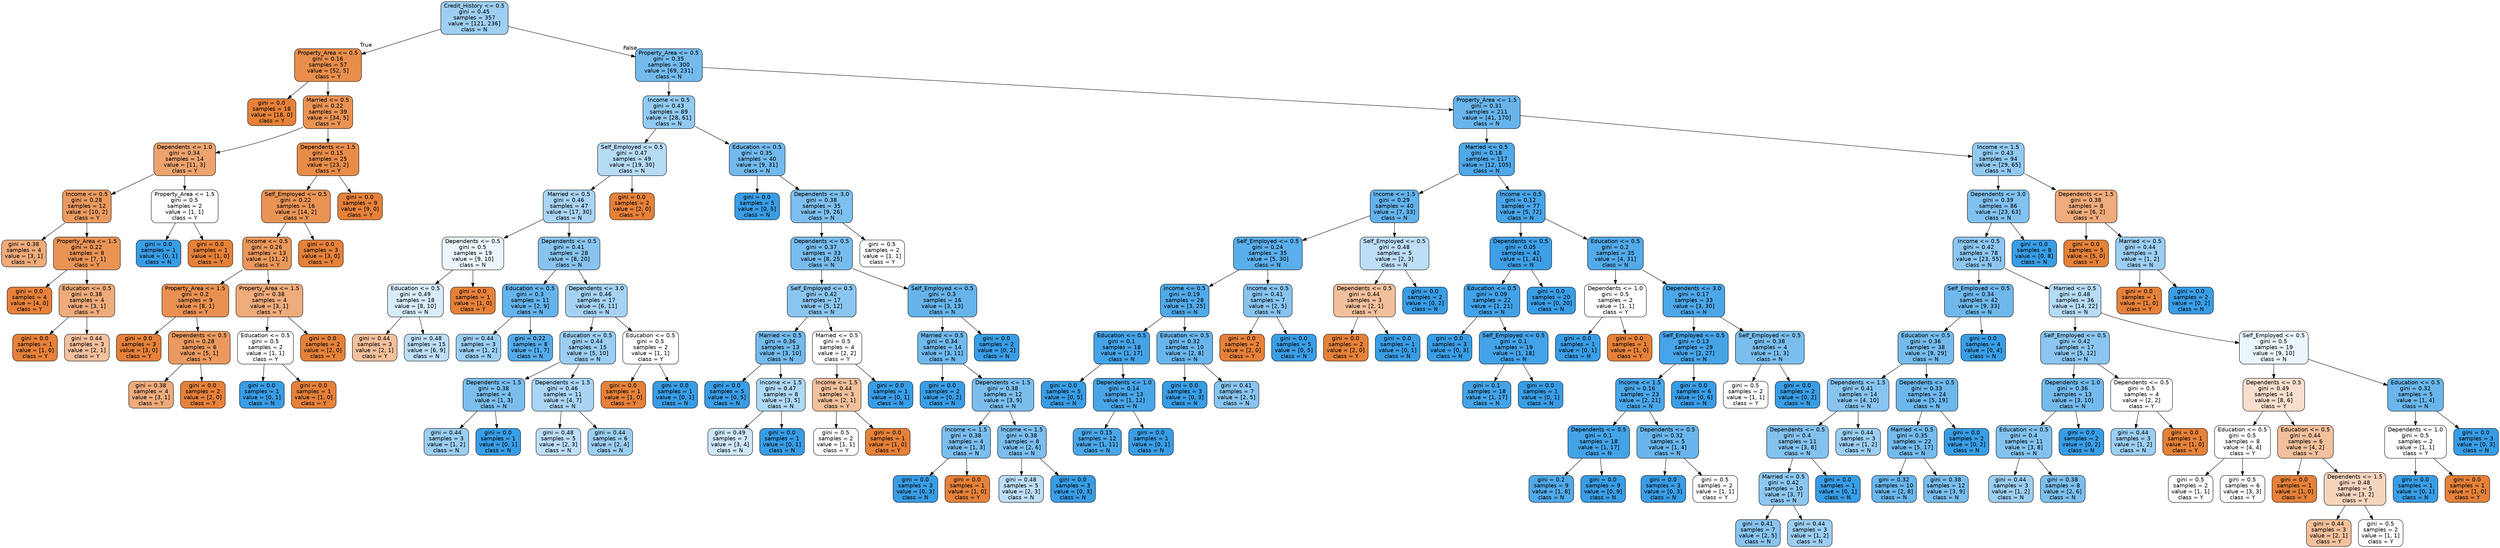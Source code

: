 digraph Tree {
node [shape=box, style="filled, rounded", color="black", fontname=helvetica] ;
edge [fontname=helvetica] ;
0 [label="Credit_History <= 0.5\ngini = 0.45\nsamples = 357\nvalue = [121, 236]\nclass = N", fillcolor="#399de57c"] ;
1 [label="Property_Area <= 0.5\ngini = 0.16\nsamples = 57\nvalue = [52, 5]\nclass = Y", fillcolor="#e58139e6"] ;
0 -> 1 [labeldistance=2.5, labelangle=45, headlabel="True"] ;
2 [label="gini = 0.0\nsamples = 18\nvalue = [18, 0]\nclass = Y", fillcolor="#e58139ff"] ;
1 -> 2 ;
3 [label="Married <= 0.5\ngini = 0.22\nsamples = 39\nvalue = [34, 5]\nclass = Y", fillcolor="#e58139da"] ;
1 -> 3 ;
4 [label="Dependents <= 1.0\ngini = 0.34\nsamples = 14\nvalue = [11, 3]\nclass = Y", fillcolor="#e58139b9"] ;
3 -> 4 ;
5 [label="Income <= 0.5\ngini = 0.28\nsamples = 12\nvalue = [10, 2]\nclass = Y", fillcolor="#e58139cc"] ;
4 -> 5 ;
6 [label="gini = 0.38\nsamples = 4\nvalue = [3, 1]\nclass = Y", fillcolor="#e58139aa"] ;
5 -> 6 ;
7 [label="Property_Area <= 1.5\ngini = 0.22\nsamples = 8\nvalue = [7, 1]\nclass = Y", fillcolor="#e58139db"] ;
5 -> 7 ;
8 [label="gini = 0.0\nsamples = 4\nvalue = [4, 0]\nclass = Y", fillcolor="#e58139ff"] ;
7 -> 8 ;
9 [label="Education <= 0.5\ngini = 0.38\nsamples = 4\nvalue = [3, 1]\nclass = Y", fillcolor="#e58139aa"] ;
7 -> 9 ;
10 [label="gini = 0.0\nsamples = 1\nvalue = [1, 0]\nclass = Y", fillcolor="#e58139ff"] ;
9 -> 10 ;
11 [label="gini = 0.44\nsamples = 3\nvalue = [2, 1]\nclass = Y", fillcolor="#e581397f"] ;
9 -> 11 ;
12 [label="Property_Area <= 1.5\ngini = 0.5\nsamples = 2\nvalue = [1, 1]\nclass = Y", fillcolor="#e5813900"] ;
4 -> 12 ;
13 [label="gini = 0.0\nsamples = 1\nvalue = [0, 1]\nclass = N", fillcolor="#399de5ff"] ;
12 -> 13 ;
14 [label="gini = 0.0\nsamples = 1\nvalue = [1, 0]\nclass = Y", fillcolor="#e58139ff"] ;
12 -> 14 ;
15 [label="Dependents <= 1.5\ngini = 0.15\nsamples = 25\nvalue = [23, 2]\nclass = Y", fillcolor="#e58139e9"] ;
3 -> 15 ;
16 [label="Self_Employed <= 0.5\ngini = 0.22\nsamples = 16\nvalue = [14, 2]\nclass = Y", fillcolor="#e58139db"] ;
15 -> 16 ;
17 [label="Income <= 0.5\ngini = 0.26\nsamples = 13\nvalue = [11, 2]\nclass = Y", fillcolor="#e58139d1"] ;
16 -> 17 ;
18 [label="Property_Area <= 1.5\ngini = 0.2\nsamples = 9\nvalue = [8, 1]\nclass = Y", fillcolor="#e58139df"] ;
17 -> 18 ;
19 [label="gini = 0.0\nsamples = 3\nvalue = [3, 0]\nclass = Y", fillcolor="#e58139ff"] ;
18 -> 19 ;
20 [label="Dependents <= 0.5\ngini = 0.28\nsamples = 6\nvalue = [5, 1]\nclass = Y", fillcolor="#e58139cc"] ;
18 -> 20 ;
21 [label="gini = 0.38\nsamples = 4\nvalue = [3, 1]\nclass = Y", fillcolor="#e58139aa"] ;
20 -> 21 ;
22 [label="gini = 0.0\nsamples = 2\nvalue = [2, 0]\nclass = Y", fillcolor="#e58139ff"] ;
20 -> 22 ;
23 [label="Property_Area <= 1.5\ngini = 0.38\nsamples = 4\nvalue = [3, 1]\nclass = Y", fillcolor="#e58139aa"] ;
17 -> 23 ;
24 [label="Education <= 0.5\ngini = 0.5\nsamples = 2\nvalue = [1, 1]\nclass = Y", fillcolor="#e5813900"] ;
23 -> 24 ;
25 [label="gini = 0.0\nsamples = 1\nvalue = [0, 1]\nclass = N", fillcolor="#399de5ff"] ;
24 -> 25 ;
26 [label="gini = 0.0\nsamples = 1\nvalue = [1, 0]\nclass = Y", fillcolor="#e58139ff"] ;
24 -> 26 ;
27 [label="gini = 0.0\nsamples = 2\nvalue = [2, 0]\nclass = Y", fillcolor="#e58139ff"] ;
23 -> 27 ;
28 [label="gini = 0.0\nsamples = 3\nvalue = [3, 0]\nclass = Y", fillcolor="#e58139ff"] ;
16 -> 28 ;
29 [label="gini = 0.0\nsamples = 9\nvalue = [9, 0]\nclass = Y", fillcolor="#e58139ff"] ;
15 -> 29 ;
30 [label="Property_Area <= 0.5\ngini = 0.35\nsamples = 300\nvalue = [69, 231]\nclass = N", fillcolor="#399de5b3"] ;
0 -> 30 [labeldistance=2.5, labelangle=-45, headlabel="False"] ;
31 [label="Income <= 0.5\ngini = 0.43\nsamples = 89\nvalue = [28, 61]\nclass = N", fillcolor="#399de58a"] ;
30 -> 31 ;
32 [label="Self_Employed <= 0.5\ngini = 0.47\nsamples = 49\nvalue = [19, 30]\nclass = N", fillcolor="#399de55e"] ;
31 -> 32 ;
33 [label="Married <= 0.5\ngini = 0.46\nsamples = 47\nvalue = [17, 30]\nclass = N", fillcolor="#399de56e"] ;
32 -> 33 ;
34 [label="Dependents <= 0.5\ngini = 0.5\nsamples = 19\nvalue = [9, 10]\nclass = N", fillcolor="#399de519"] ;
33 -> 34 ;
35 [label="Education <= 0.5\ngini = 0.49\nsamples = 18\nvalue = [8, 10]\nclass = N", fillcolor="#399de533"] ;
34 -> 35 ;
36 [label="gini = 0.44\nsamples = 3\nvalue = [2, 1]\nclass = Y", fillcolor="#e581397f"] ;
35 -> 36 ;
37 [label="gini = 0.48\nsamples = 15\nvalue = [6, 9]\nclass = N", fillcolor="#399de555"] ;
35 -> 37 ;
38 [label="gini = 0.0\nsamples = 1\nvalue = [1, 0]\nclass = Y", fillcolor="#e58139ff"] ;
34 -> 38 ;
39 [label="Dependents <= 0.5\ngini = 0.41\nsamples = 28\nvalue = [8, 20]\nclass = N", fillcolor="#399de599"] ;
33 -> 39 ;
40 [label="Education <= 0.5\ngini = 0.3\nsamples = 11\nvalue = [2, 9]\nclass = N", fillcolor="#399de5c6"] ;
39 -> 40 ;
41 [label="gini = 0.44\nsamples = 3\nvalue = [1, 2]\nclass = N", fillcolor="#399de57f"] ;
40 -> 41 ;
42 [label="gini = 0.22\nsamples = 8\nvalue = [1, 7]\nclass = N", fillcolor="#399de5db"] ;
40 -> 42 ;
43 [label="Dependents <= 3.0\ngini = 0.46\nsamples = 17\nvalue = [6, 11]\nclass = N", fillcolor="#399de574"] ;
39 -> 43 ;
44 [label="Education <= 0.5\ngini = 0.44\nsamples = 15\nvalue = [5, 10]\nclass = N", fillcolor="#399de57f"] ;
43 -> 44 ;
45 [label="Dependents <= 1.5\ngini = 0.38\nsamples = 4\nvalue = [1, 3]\nclass = N", fillcolor="#399de5aa"] ;
44 -> 45 ;
46 [label="gini = 0.44\nsamples = 3\nvalue = [1, 2]\nclass = N", fillcolor="#399de57f"] ;
45 -> 46 ;
47 [label="gini = 0.0\nsamples = 1\nvalue = [0, 1]\nclass = N", fillcolor="#399de5ff"] ;
45 -> 47 ;
48 [label="Dependents <= 1.5\ngini = 0.46\nsamples = 11\nvalue = [4, 7]\nclass = N", fillcolor="#399de56d"] ;
44 -> 48 ;
49 [label="gini = 0.48\nsamples = 5\nvalue = [2, 3]\nclass = N", fillcolor="#399de555"] ;
48 -> 49 ;
50 [label="gini = 0.44\nsamples = 6\nvalue = [2, 4]\nclass = N", fillcolor="#399de57f"] ;
48 -> 50 ;
51 [label="Education <= 0.5\ngini = 0.5\nsamples = 2\nvalue = [1, 1]\nclass = Y", fillcolor="#e5813900"] ;
43 -> 51 ;
52 [label="gini = 0.0\nsamples = 1\nvalue = [1, 0]\nclass = Y", fillcolor="#e58139ff"] ;
51 -> 52 ;
53 [label="gini = 0.0\nsamples = 1\nvalue = [0, 1]\nclass = N", fillcolor="#399de5ff"] ;
51 -> 53 ;
54 [label="gini = 0.0\nsamples = 2\nvalue = [2, 0]\nclass = Y", fillcolor="#e58139ff"] ;
32 -> 54 ;
55 [label="Education <= 0.5\ngini = 0.35\nsamples = 40\nvalue = [9, 31]\nclass = N", fillcolor="#399de5b5"] ;
31 -> 55 ;
56 [label="gini = 0.0\nsamples = 5\nvalue = [0, 5]\nclass = N", fillcolor="#399de5ff"] ;
55 -> 56 ;
57 [label="Dependents <= 3.0\ngini = 0.38\nsamples = 35\nvalue = [9, 26]\nclass = N", fillcolor="#399de5a7"] ;
55 -> 57 ;
58 [label="Dependents <= 0.5\ngini = 0.37\nsamples = 33\nvalue = [8, 25]\nclass = N", fillcolor="#399de5ad"] ;
57 -> 58 ;
59 [label="Self_Employed <= 0.5\ngini = 0.42\nsamples = 17\nvalue = [5, 12]\nclass = N", fillcolor="#399de595"] ;
58 -> 59 ;
60 [label="Married <= 0.5\ngini = 0.36\nsamples = 13\nvalue = [3, 10]\nclass = N", fillcolor="#399de5b3"] ;
59 -> 60 ;
61 [label="gini = 0.0\nsamples = 5\nvalue = [0, 5]\nclass = N", fillcolor="#399de5ff"] ;
60 -> 61 ;
62 [label="Income <= 1.5\ngini = 0.47\nsamples = 8\nvalue = [3, 5]\nclass = N", fillcolor="#399de566"] ;
60 -> 62 ;
63 [label="gini = 0.49\nsamples = 7\nvalue = [3, 4]\nclass = N", fillcolor="#399de540"] ;
62 -> 63 ;
64 [label="gini = 0.0\nsamples = 1\nvalue = [0, 1]\nclass = N", fillcolor="#399de5ff"] ;
62 -> 64 ;
65 [label="Married <= 0.5\ngini = 0.5\nsamples = 4\nvalue = [2, 2]\nclass = Y", fillcolor="#e5813900"] ;
59 -> 65 ;
66 [label="Income <= 1.5\ngini = 0.44\nsamples = 3\nvalue = [2, 1]\nclass = Y", fillcolor="#e581397f"] ;
65 -> 66 ;
67 [label="gini = 0.5\nsamples = 2\nvalue = [1, 1]\nclass = Y", fillcolor="#e5813900"] ;
66 -> 67 ;
68 [label="gini = 0.0\nsamples = 1\nvalue = [1, 0]\nclass = Y", fillcolor="#e58139ff"] ;
66 -> 68 ;
69 [label="gini = 0.0\nsamples = 1\nvalue = [0, 1]\nclass = N", fillcolor="#399de5ff"] ;
65 -> 69 ;
70 [label="Self_Employed <= 0.5\ngini = 0.3\nsamples = 16\nvalue = [3, 13]\nclass = N", fillcolor="#399de5c4"] ;
58 -> 70 ;
71 [label="Married <= 0.5\ngini = 0.34\nsamples = 14\nvalue = [3, 11]\nclass = N", fillcolor="#399de5b9"] ;
70 -> 71 ;
72 [label="gini = 0.0\nsamples = 2\nvalue = [0, 2]\nclass = N", fillcolor="#399de5ff"] ;
71 -> 72 ;
73 [label="Dependents <= 1.5\ngini = 0.38\nsamples = 12\nvalue = [3, 9]\nclass = N", fillcolor="#399de5aa"] ;
71 -> 73 ;
74 [label="Income <= 1.5\ngini = 0.38\nsamples = 4\nvalue = [1, 3]\nclass = N", fillcolor="#399de5aa"] ;
73 -> 74 ;
75 [label="gini = 0.0\nsamples = 3\nvalue = [0, 3]\nclass = N", fillcolor="#399de5ff"] ;
74 -> 75 ;
76 [label="gini = 0.0\nsamples = 1\nvalue = [1, 0]\nclass = Y", fillcolor="#e58139ff"] ;
74 -> 76 ;
77 [label="Income <= 1.5\ngini = 0.38\nsamples = 8\nvalue = [2, 6]\nclass = N", fillcolor="#399de5aa"] ;
73 -> 77 ;
78 [label="gini = 0.48\nsamples = 5\nvalue = [2, 3]\nclass = N", fillcolor="#399de555"] ;
77 -> 78 ;
79 [label="gini = 0.0\nsamples = 3\nvalue = [0, 3]\nclass = N", fillcolor="#399de5ff"] ;
77 -> 79 ;
80 [label="gini = 0.0\nsamples = 2\nvalue = [0, 2]\nclass = N", fillcolor="#399de5ff"] ;
70 -> 80 ;
81 [label="gini = 0.5\nsamples = 2\nvalue = [1, 1]\nclass = Y", fillcolor="#e5813900"] ;
57 -> 81 ;
82 [label="Property_Area <= 1.5\ngini = 0.31\nsamples = 211\nvalue = [41, 170]\nclass = N", fillcolor="#399de5c2"] ;
30 -> 82 ;
83 [label="Married <= 0.5\ngini = 0.18\nsamples = 117\nvalue = [12, 105]\nclass = N", fillcolor="#399de5e2"] ;
82 -> 83 ;
84 [label="Income <= 1.5\ngini = 0.29\nsamples = 40\nvalue = [7, 33]\nclass = N", fillcolor="#399de5c9"] ;
83 -> 84 ;
85 [label="Self_Employed <= 0.5\ngini = 0.24\nsamples = 35\nvalue = [5, 30]\nclass = N", fillcolor="#399de5d4"] ;
84 -> 85 ;
86 [label="Income <= 0.5\ngini = 0.19\nsamples = 28\nvalue = [3, 25]\nclass = N", fillcolor="#399de5e0"] ;
85 -> 86 ;
87 [label="Education <= 0.5\ngini = 0.1\nsamples = 18\nvalue = [1, 17]\nclass = N", fillcolor="#399de5f0"] ;
86 -> 87 ;
88 [label="gini = 0.0\nsamples = 5\nvalue = [0, 5]\nclass = N", fillcolor="#399de5ff"] ;
87 -> 88 ;
89 [label="Dependents <= 1.0\ngini = 0.14\nsamples = 13\nvalue = [1, 12]\nclass = N", fillcolor="#399de5ea"] ;
87 -> 89 ;
90 [label="gini = 0.15\nsamples = 12\nvalue = [1, 11]\nclass = N", fillcolor="#399de5e8"] ;
89 -> 90 ;
91 [label="gini = 0.0\nsamples = 1\nvalue = [0, 1]\nclass = N", fillcolor="#399de5ff"] ;
89 -> 91 ;
92 [label="Education <= 0.5\ngini = 0.32\nsamples = 10\nvalue = [2, 8]\nclass = N", fillcolor="#399de5bf"] ;
86 -> 92 ;
93 [label="gini = 0.0\nsamples = 3\nvalue = [0, 3]\nclass = N", fillcolor="#399de5ff"] ;
92 -> 93 ;
94 [label="gini = 0.41\nsamples = 7\nvalue = [2, 5]\nclass = N", fillcolor="#399de599"] ;
92 -> 94 ;
95 [label="Income <= 0.5\ngini = 0.41\nsamples = 7\nvalue = [2, 5]\nclass = N", fillcolor="#399de599"] ;
85 -> 95 ;
96 [label="gini = 0.0\nsamples = 2\nvalue = [2, 0]\nclass = Y", fillcolor="#e58139ff"] ;
95 -> 96 ;
97 [label="gini = 0.0\nsamples = 5\nvalue = [0, 5]\nclass = N", fillcolor="#399de5ff"] ;
95 -> 97 ;
98 [label="Self_Employed <= 0.5\ngini = 0.48\nsamples = 5\nvalue = [2, 3]\nclass = N", fillcolor="#399de555"] ;
84 -> 98 ;
99 [label="Dependents <= 0.5\ngini = 0.44\nsamples = 3\nvalue = [2, 1]\nclass = Y", fillcolor="#e581397f"] ;
98 -> 99 ;
100 [label="gini = 0.0\nsamples = 2\nvalue = [2, 0]\nclass = Y", fillcolor="#e58139ff"] ;
99 -> 100 ;
101 [label="gini = 0.0\nsamples = 1\nvalue = [0, 1]\nclass = N", fillcolor="#399de5ff"] ;
99 -> 101 ;
102 [label="gini = 0.0\nsamples = 2\nvalue = [0, 2]\nclass = N", fillcolor="#399de5ff"] ;
98 -> 102 ;
103 [label="Income <= 0.5\ngini = 0.12\nsamples = 77\nvalue = [5, 72]\nclass = N", fillcolor="#399de5ed"] ;
83 -> 103 ;
104 [label="Dependents <= 0.5\ngini = 0.05\nsamples = 42\nvalue = [1, 41]\nclass = N", fillcolor="#399de5f9"] ;
103 -> 104 ;
105 [label="Education <= 0.5\ngini = 0.09\nsamples = 22\nvalue = [1, 21]\nclass = N", fillcolor="#399de5f3"] ;
104 -> 105 ;
106 [label="gini = 0.0\nsamples = 3\nvalue = [0, 3]\nclass = N", fillcolor="#399de5ff"] ;
105 -> 106 ;
107 [label="Self_Employed <= 0.5\ngini = 0.1\nsamples = 19\nvalue = [1, 18]\nclass = N", fillcolor="#399de5f1"] ;
105 -> 107 ;
108 [label="gini = 0.1\nsamples = 18\nvalue = [1, 17]\nclass = N", fillcolor="#399de5f0"] ;
107 -> 108 ;
109 [label="gini = 0.0\nsamples = 1\nvalue = [0, 1]\nclass = N", fillcolor="#399de5ff"] ;
107 -> 109 ;
110 [label="gini = 0.0\nsamples = 20\nvalue = [0, 20]\nclass = N", fillcolor="#399de5ff"] ;
104 -> 110 ;
111 [label="Education <= 0.5\ngini = 0.2\nsamples = 35\nvalue = [4, 31]\nclass = N", fillcolor="#399de5de"] ;
103 -> 111 ;
112 [label="Dependents <= 1.0\ngini = 0.5\nsamples = 2\nvalue = [1, 1]\nclass = Y", fillcolor="#e5813900"] ;
111 -> 112 ;
113 [label="gini = 0.0\nsamples = 1\nvalue = [0, 1]\nclass = N", fillcolor="#399de5ff"] ;
112 -> 113 ;
114 [label="gini = 0.0\nsamples = 1\nvalue = [1, 0]\nclass = Y", fillcolor="#e58139ff"] ;
112 -> 114 ;
115 [label="Dependents <= 3.0\ngini = 0.17\nsamples = 33\nvalue = [3, 30]\nclass = N", fillcolor="#399de5e6"] ;
111 -> 115 ;
116 [label="Self_Employed <= 0.5\ngini = 0.13\nsamples = 29\nvalue = [2, 27]\nclass = N", fillcolor="#399de5ec"] ;
115 -> 116 ;
117 [label="Income <= 1.5\ngini = 0.16\nsamples = 23\nvalue = [2, 21]\nclass = N", fillcolor="#399de5e7"] ;
116 -> 117 ;
118 [label="Dependents <= 0.5\ngini = 0.1\nsamples = 18\nvalue = [1, 17]\nclass = N", fillcolor="#399de5f0"] ;
117 -> 118 ;
119 [label="gini = 0.2\nsamples = 9\nvalue = [1, 8]\nclass = N", fillcolor="#399de5df"] ;
118 -> 119 ;
120 [label="gini = 0.0\nsamples = 9\nvalue = [0, 9]\nclass = N", fillcolor="#399de5ff"] ;
118 -> 120 ;
121 [label="Dependents <= 0.5\ngini = 0.32\nsamples = 5\nvalue = [1, 4]\nclass = N", fillcolor="#399de5bf"] ;
117 -> 121 ;
122 [label="gini = 0.0\nsamples = 3\nvalue = [0, 3]\nclass = N", fillcolor="#399de5ff"] ;
121 -> 122 ;
123 [label="gini = 0.5\nsamples = 2\nvalue = [1, 1]\nclass = Y", fillcolor="#e5813900"] ;
121 -> 123 ;
124 [label="gini = 0.0\nsamples = 6\nvalue = [0, 6]\nclass = N", fillcolor="#399de5ff"] ;
116 -> 124 ;
125 [label="Self_Employed <= 0.5\ngini = 0.38\nsamples = 4\nvalue = [1, 3]\nclass = N", fillcolor="#399de5aa"] ;
115 -> 125 ;
126 [label="gini = 0.5\nsamples = 2\nvalue = [1, 1]\nclass = Y", fillcolor="#e5813900"] ;
125 -> 126 ;
127 [label="gini = 0.0\nsamples = 2\nvalue = [0, 2]\nclass = N", fillcolor="#399de5ff"] ;
125 -> 127 ;
128 [label="Income <= 1.5\ngini = 0.43\nsamples = 94\nvalue = [29, 65]\nclass = N", fillcolor="#399de58d"] ;
82 -> 128 ;
129 [label="Dependents <= 3.0\ngini = 0.39\nsamples = 86\nvalue = [23, 63]\nclass = N", fillcolor="#399de5a2"] ;
128 -> 129 ;
130 [label="Income <= 0.5\ngini = 0.42\nsamples = 78\nvalue = [23, 55]\nclass = N", fillcolor="#399de594"] ;
129 -> 130 ;
131 [label="Self_Employed <= 0.5\ngini = 0.34\nsamples = 42\nvalue = [9, 33]\nclass = N", fillcolor="#399de5b9"] ;
130 -> 131 ;
132 [label="Education <= 0.5\ngini = 0.36\nsamples = 38\nvalue = [9, 29]\nclass = N", fillcolor="#399de5b0"] ;
131 -> 132 ;
133 [label="Dependents <= 1.5\ngini = 0.41\nsamples = 14\nvalue = [4, 10]\nclass = N", fillcolor="#399de599"] ;
132 -> 133 ;
134 [label="Dependents <= 0.5\ngini = 0.4\nsamples = 11\nvalue = [3, 8]\nclass = N", fillcolor="#399de59f"] ;
133 -> 134 ;
135 [label="Married <= 0.5\ngini = 0.42\nsamples = 10\nvalue = [3, 7]\nclass = N", fillcolor="#399de592"] ;
134 -> 135 ;
136 [label="gini = 0.41\nsamples = 7\nvalue = [2, 5]\nclass = N", fillcolor="#399de599"] ;
135 -> 136 ;
137 [label="gini = 0.44\nsamples = 3\nvalue = [1, 2]\nclass = N", fillcolor="#399de57f"] ;
135 -> 137 ;
138 [label="gini = 0.0\nsamples = 1\nvalue = [0, 1]\nclass = N", fillcolor="#399de5ff"] ;
134 -> 138 ;
139 [label="gini = 0.44\nsamples = 3\nvalue = [1, 2]\nclass = N", fillcolor="#399de57f"] ;
133 -> 139 ;
140 [label="Dependents <= 0.5\ngini = 0.33\nsamples = 24\nvalue = [5, 19]\nclass = N", fillcolor="#399de5bc"] ;
132 -> 140 ;
141 [label="Married <= 0.5\ngini = 0.35\nsamples = 22\nvalue = [5, 17]\nclass = N", fillcolor="#399de5b4"] ;
140 -> 141 ;
142 [label="gini = 0.32\nsamples = 10\nvalue = [2, 8]\nclass = N", fillcolor="#399de5bf"] ;
141 -> 142 ;
143 [label="gini = 0.38\nsamples = 12\nvalue = [3, 9]\nclass = N", fillcolor="#399de5aa"] ;
141 -> 143 ;
144 [label="gini = 0.0\nsamples = 2\nvalue = [0, 2]\nclass = N", fillcolor="#399de5ff"] ;
140 -> 144 ;
145 [label="gini = 0.0\nsamples = 4\nvalue = [0, 4]\nclass = N", fillcolor="#399de5ff"] ;
131 -> 145 ;
146 [label="Married <= 0.5\ngini = 0.48\nsamples = 36\nvalue = [14, 22]\nclass = N", fillcolor="#399de55d"] ;
130 -> 146 ;
147 [label="Self_Employed <= 0.5\ngini = 0.42\nsamples = 17\nvalue = [5, 12]\nclass = N", fillcolor="#399de595"] ;
146 -> 147 ;
148 [label="Dependents <= 1.0\ngini = 0.36\nsamples = 13\nvalue = [3, 10]\nclass = N", fillcolor="#399de5b3"] ;
147 -> 148 ;
149 [label="Education <= 0.5\ngini = 0.4\nsamples = 11\nvalue = [3, 8]\nclass = N", fillcolor="#399de59f"] ;
148 -> 149 ;
150 [label="gini = 0.44\nsamples = 3\nvalue = [1, 2]\nclass = N", fillcolor="#399de57f"] ;
149 -> 150 ;
151 [label="gini = 0.38\nsamples = 8\nvalue = [2, 6]\nclass = N", fillcolor="#399de5aa"] ;
149 -> 151 ;
152 [label="gini = 0.0\nsamples = 2\nvalue = [0, 2]\nclass = N", fillcolor="#399de5ff"] ;
148 -> 152 ;
153 [label="Dependents <= 0.5\ngini = 0.5\nsamples = 4\nvalue = [2, 2]\nclass = Y", fillcolor="#e5813900"] ;
147 -> 153 ;
154 [label="gini = 0.44\nsamples = 3\nvalue = [1, 2]\nclass = N", fillcolor="#399de57f"] ;
153 -> 154 ;
155 [label="gini = 0.0\nsamples = 1\nvalue = [1, 0]\nclass = Y", fillcolor="#e58139ff"] ;
153 -> 155 ;
156 [label="Self_Employed <= 0.5\ngini = 0.5\nsamples = 19\nvalue = [9, 10]\nclass = N", fillcolor="#399de519"] ;
146 -> 156 ;
157 [label="Dependents <= 0.5\ngini = 0.49\nsamples = 14\nvalue = [8, 6]\nclass = Y", fillcolor="#e5813940"] ;
156 -> 157 ;
158 [label="Education <= 0.5\ngini = 0.5\nsamples = 8\nvalue = [4, 4]\nclass = Y", fillcolor="#e5813900"] ;
157 -> 158 ;
159 [label="gini = 0.5\nsamples = 2\nvalue = [1, 1]\nclass = Y", fillcolor="#e5813900"] ;
158 -> 159 ;
160 [label="gini = 0.5\nsamples = 6\nvalue = [3, 3]\nclass = Y", fillcolor="#e5813900"] ;
158 -> 160 ;
161 [label="Education <= 0.5\ngini = 0.44\nsamples = 6\nvalue = [4, 2]\nclass = Y", fillcolor="#e581397f"] ;
157 -> 161 ;
162 [label="gini = 0.0\nsamples = 1\nvalue = [1, 0]\nclass = Y", fillcolor="#e58139ff"] ;
161 -> 162 ;
163 [label="Dependents <= 1.5\ngini = 0.48\nsamples = 5\nvalue = [3, 2]\nclass = Y", fillcolor="#e5813955"] ;
161 -> 163 ;
164 [label="gini = 0.44\nsamples = 3\nvalue = [2, 1]\nclass = Y", fillcolor="#e581397f"] ;
163 -> 164 ;
165 [label="gini = 0.5\nsamples = 2\nvalue = [1, 1]\nclass = Y", fillcolor="#e5813900"] ;
163 -> 165 ;
166 [label="Education <= 0.5\ngini = 0.32\nsamples = 5\nvalue = [1, 4]\nclass = N", fillcolor="#399de5bf"] ;
156 -> 166 ;
167 [label="Dependents <= 1.0\ngini = 0.5\nsamples = 2\nvalue = [1, 1]\nclass = Y", fillcolor="#e5813900"] ;
166 -> 167 ;
168 [label="gini = 0.0\nsamples = 1\nvalue = [0, 1]\nclass = N", fillcolor="#399de5ff"] ;
167 -> 168 ;
169 [label="gini = 0.0\nsamples = 1\nvalue = [1, 0]\nclass = Y", fillcolor="#e58139ff"] ;
167 -> 169 ;
170 [label="gini = 0.0\nsamples = 3\nvalue = [0, 3]\nclass = N", fillcolor="#399de5ff"] ;
166 -> 170 ;
171 [label="gini = 0.0\nsamples = 8\nvalue = [0, 8]\nclass = N", fillcolor="#399de5ff"] ;
129 -> 171 ;
172 [label="Dependents <= 1.5\ngini = 0.38\nsamples = 8\nvalue = [6, 2]\nclass = Y", fillcolor="#e58139aa"] ;
128 -> 172 ;
173 [label="gini = 0.0\nsamples = 5\nvalue = [5, 0]\nclass = Y", fillcolor="#e58139ff"] ;
172 -> 173 ;
174 [label="Married <= 0.5\ngini = 0.44\nsamples = 3\nvalue = [1, 2]\nclass = N", fillcolor="#399de57f"] ;
172 -> 174 ;
175 [label="gini = 0.0\nsamples = 1\nvalue = [1, 0]\nclass = Y", fillcolor="#e58139ff"] ;
174 -> 175 ;
176 [label="gini = 0.0\nsamples = 2\nvalue = [0, 2]\nclass = N", fillcolor="#399de5ff"] ;
174 -> 176 ;
}
